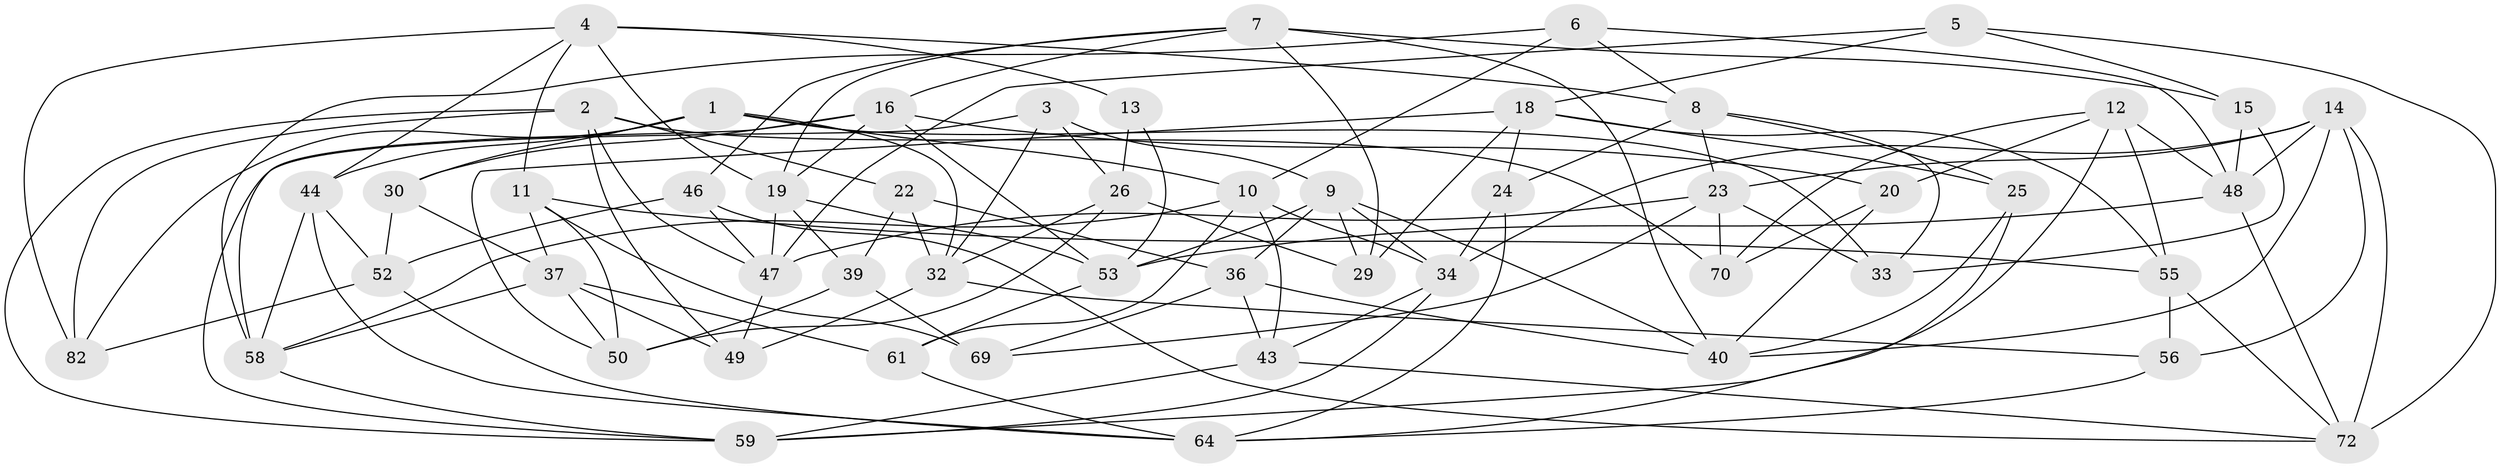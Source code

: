 // Generated by graph-tools (version 1.1) at 2025/24/03/03/25 07:24:26]
// undirected, 52 vertices, 131 edges
graph export_dot {
graph [start="1"]
  node [color=gray90,style=filled];
  1 [super="+42"];
  2 [super="+75"];
  3;
  4 [super="+38"];
  5;
  6;
  7 [super="+84"];
  8 [super="+45"];
  9 [super="+27"];
  10 [super="+67"];
  11 [super="+21"];
  12 [super="+28"];
  13;
  14 [super="+31"];
  15;
  16 [super="+17"];
  18 [super="+41"];
  19 [super="+73"];
  20;
  22;
  23 [super="+81"];
  24;
  25;
  26 [super="+35"];
  29;
  30;
  32 [super="+76"];
  33;
  34 [super="+78"];
  36 [super="+62"];
  37 [super="+71"];
  39;
  40 [super="+54"];
  43 [super="+60"];
  44 [super="+51"];
  46;
  47 [super="+65"];
  48 [super="+74"];
  49;
  50 [super="+77"];
  52 [super="+68"];
  53 [super="+57"];
  55 [super="+66"];
  56;
  58 [super="+63"];
  59 [super="+80"];
  61;
  64 [super="+79"];
  69;
  70;
  72 [super="+83"];
  82;
  1 -- 10;
  1 -- 82;
  1 -- 32;
  1 -- 33;
  1 -- 30;
  1 -- 44;
  2 -- 82;
  2 -- 59;
  2 -- 49;
  2 -- 70;
  2 -- 22;
  2 -- 47;
  3 -- 9;
  3 -- 59;
  3 -- 26;
  3 -- 32;
  4 -- 44;
  4 -- 11;
  4 -- 19;
  4 -- 8;
  4 -- 82;
  4 -- 13;
  5 -- 18;
  5 -- 47;
  5 -- 15;
  5 -- 72;
  6 -- 8;
  6 -- 58;
  6 -- 10;
  6 -- 48;
  7 -- 19;
  7 -- 15;
  7 -- 40;
  7 -- 29;
  7 -- 46;
  7 -- 16;
  8 -- 24;
  8 -- 23;
  8 -- 25;
  8 -- 33;
  9 -- 29;
  9 -- 40;
  9 -- 34;
  9 -- 36;
  9 -- 53;
  10 -- 43;
  10 -- 58;
  10 -- 34;
  10 -- 61;
  11 -- 50 [weight=2];
  11 -- 37;
  11 -- 69;
  11 -- 55;
  12 -- 59;
  12 -- 55 [weight=2];
  12 -- 20;
  12 -- 70;
  12 -- 48;
  13 -- 26 [weight=2];
  13 -- 53;
  14 -- 72;
  14 -- 23;
  14 -- 40;
  14 -- 56;
  14 -- 34;
  14 -- 48;
  15 -- 48;
  15 -- 33;
  16 -- 53;
  16 -- 30;
  16 -- 20;
  16 -- 58;
  16 -- 19;
  18 -- 24;
  18 -- 29;
  18 -- 25;
  18 -- 50;
  18 -- 55;
  19 -- 39;
  19 -- 53;
  19 -- 47;
  20 -- 70;
  20 -- 40;
  22 -- 32;
  22 -- 39;
  22 -- 36;
  23 -- 33;
  23 -- 70;
  23 -- 47;
  23 -- 69;
  24 -- 34;
  24 -- 64;
  25 -- 40;
  25 -- 64;
  26 -- 29;
  26 -- 32;
  26 -- 50;
  30 -- 52;
  30 -- 37;
  32 -- 56;
  32 -- 49;
  34 -- 43;
  34 -- 59;
  36 -- 69;
  36 -- 43 [weight=2];
  36 -- 40;
  37 -- 50;
  37 -- 49;
  37 -- 61;
  37 -- 58;
  39 -- 69;
  39 -- 50;
  43 -- 59;
  43 -- 72;
  44 -- 52 [weight=2];
  44 -- 58;
  44 -- 64;
  46 -- 47;
  46 -- 72;
  46 -- 52;
  47 -- 49;
  48 -- 53;
  48 -- 72;
  52 -- 82;
  52 -- 64;
  53 -- 61;
  55 -- 56;
  55 -- 72;
  56 -- 64;
  58 -- 59;
  61 -- 64;
}
